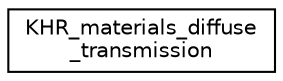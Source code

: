 digraph "Graphical Class Hierarchy"
{
 // LATEX_PDF_SIZE
  edge [fontname="Helvetica",fontsize="10",labelfontname="Helvetica",labelfontsize="10"];
  node [fontname="Helvetica",fontsize="10",shape=record];
  rankdir="LR";
  Node0 [label="KHR_materials_diffuse\l_transmission",height=0.2,width=0.4,color="black", fillcolor="white", style="filled",URL="$struct_k_h_r__materials__diffuse__transmission.html",tooltip=" "];
}
